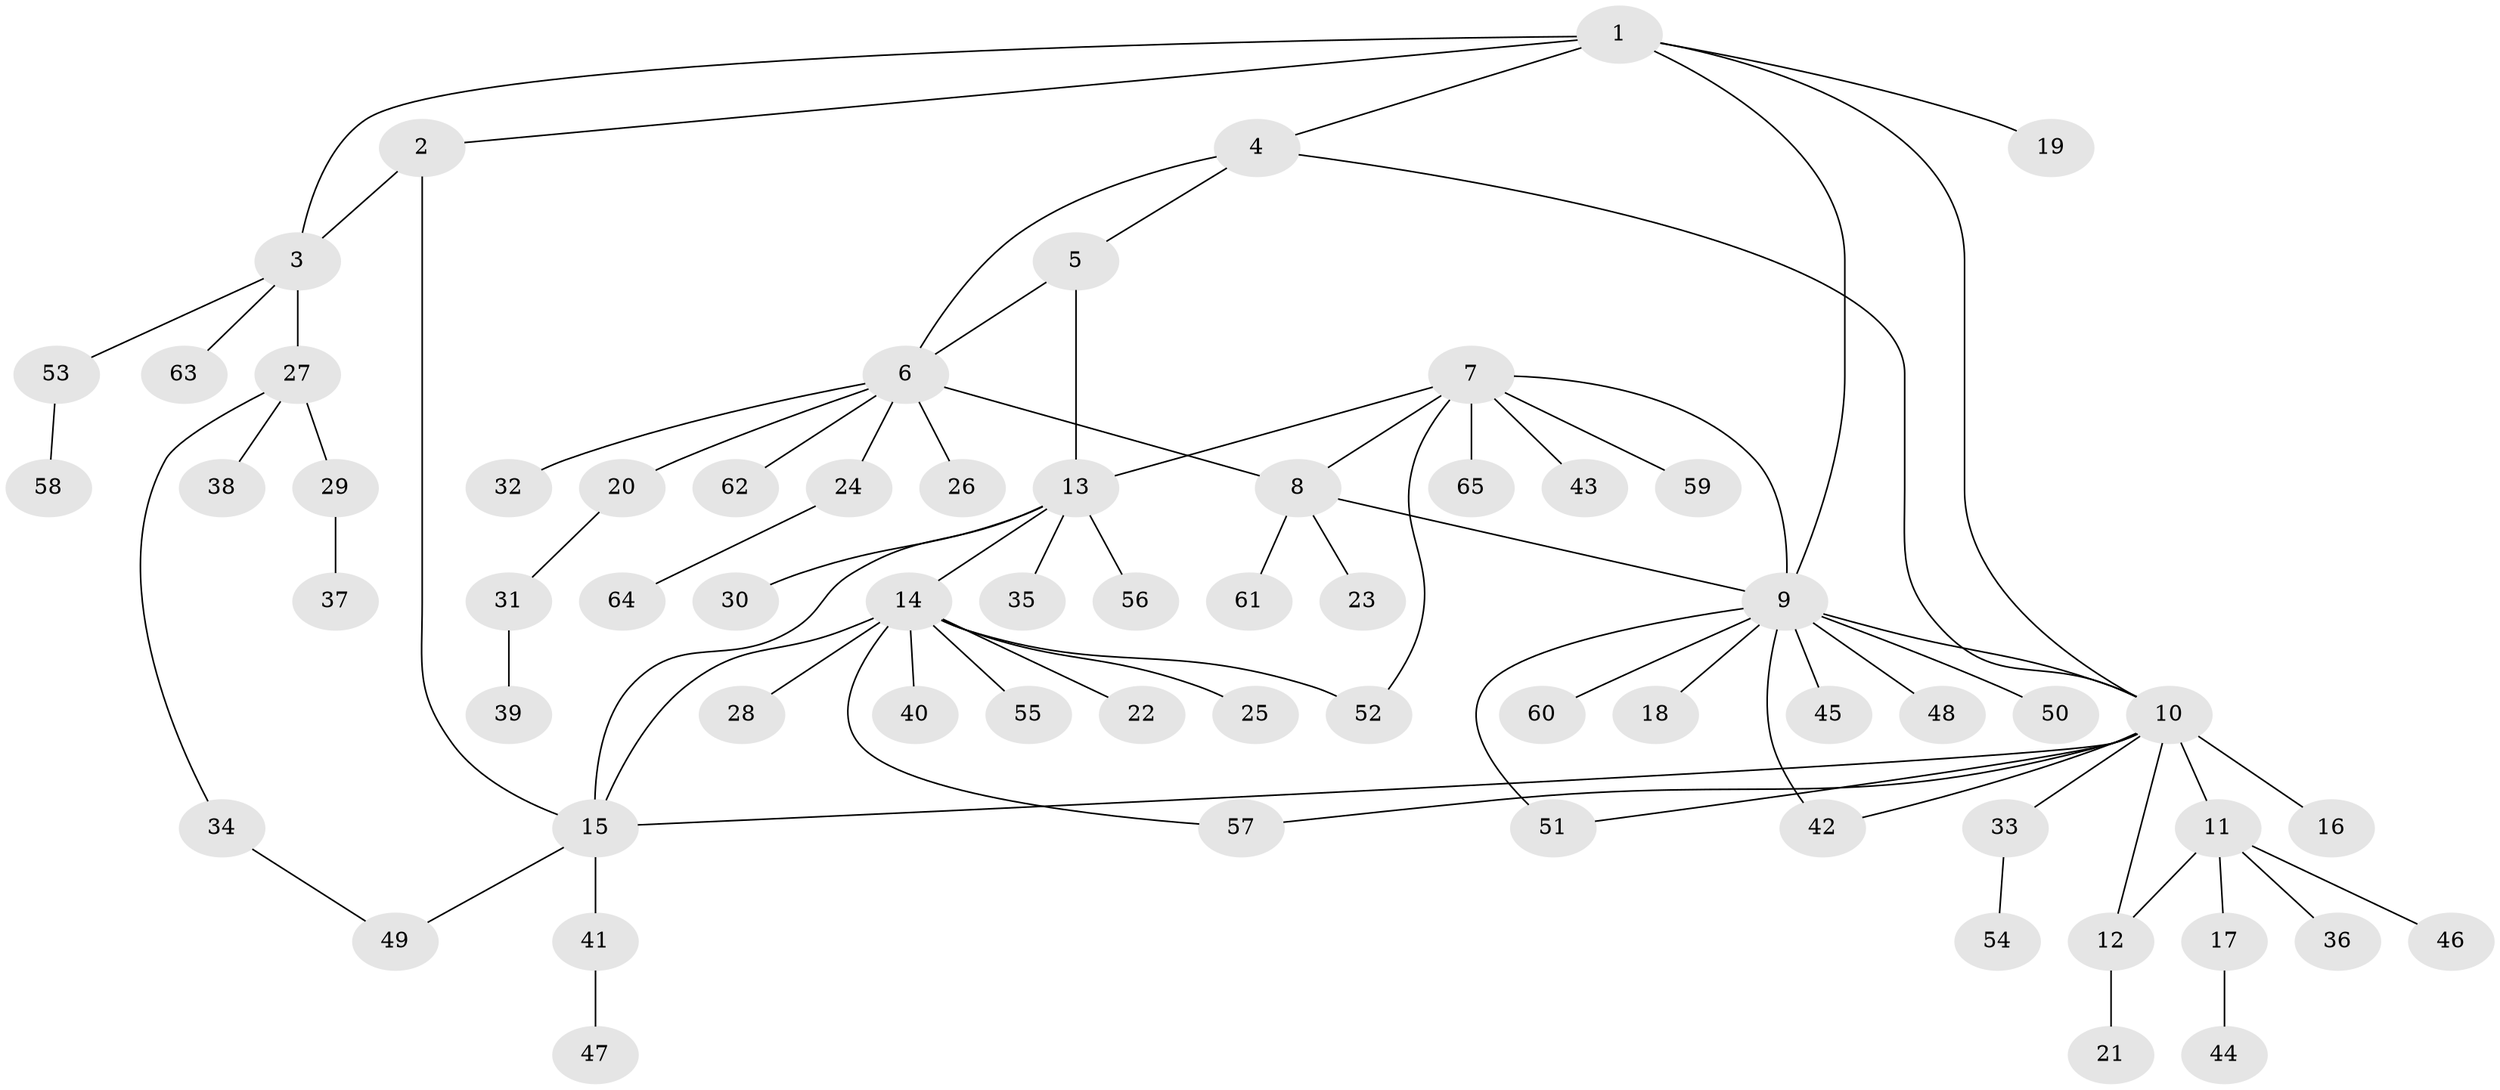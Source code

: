 // coarse degree distribution, {6: 0.08888888888888889, 5: 0.022222222222222223, 3: 0.022222222222222223, 7: 0.022222222222222223, 4: 0.06666666666666667, 9: 0.06666666666666667, 2: 0.08888888888888889, 1: 0.6222222222222222}
// Generated by graph-tools (version 1.1) at 2025/52/02/27/25 19:52:21]
// undirected, 65 vertices, 80 edges
graph export_dot {
graph [start="1"]
  node [color=gray90,style=filled];
  1;
  2;
  3;
  4;
  5;
  6;
  7;
  8;
  9;
  10;
  11;
  12;
  13;
  14;
  15;
  16;
  17;
  18;
  19;
  20;
  21;
  22;
  23;
  24;
  25;
  26;
  27;
  28;
  29;
  30;
  31;
  32;
  33;
  34;
  35;
  36;
  37;
  38;
  39;
  40;
  41;
  42;
  43;
  44;
  45;
  46;
  47;
  48;
  49;
  50;
  51;
  52;
  53;
  54;
  55;
  56;
  57;
  58;
  59;
  60;
  61;
  62;
  63;
  64;
  65;
  1 -- 2;
  1 -- 3;
  1 -- 4;
  1 -- 9;
  1 -- 10;
  1 -- 19;
  2 -- 3;
  2 -- 15;
  3 -- 27;
  3 -- 53;
  3 -- 63;
  4 -- 5;
  4 -- 6;
  4 -- 10;
  5 -- 6;
  5 -- 13;
  6 -- 8;
  6 -- 20;
  6 -- 24;
  6 -- 26;
  6 -- 32;
  6 -- 62;
  7 -- 8;
  7 -- 9;
  7 -- 13;
  7 -- 43;
  7 -- 52;
  7 -- 59;
  7 -- 65;
  8 -- 9;
  8 -- 23;
  8 -- 61;
  9 -- 10;
  9 -- 18;
  9 -- 42;
  9 -- 45;
  9 -- 48;
  9 -- 50;
  9 -- 51;
  9 -- 60;
  10 -- 11;
  10 -- 12;
  10 -- 15;
  10 -- 16;
  10 -- 33;
  10 -- 42;
  10 -- 51;
  10 -- 57;
  11 -- 12;
  11 -- 17;
  11 -- 36;
  11 -- 46;
  12 -- 21;
  13 -- 14;
  13 -- 15;
  13 -- 30;
  13 -- 35;
  13 -- 56;
  14 -- 15;
  14 -- 22;
  14 -- 25;
  14 -- 28;
  14 -- 40;
  14 -- 52;
  14 -- 55;
  14 -- 57;
  15 -- 41;
  15 -- 49;
  17 -- 44;
  20 -- 31;
  24 -- 64;
  27 -- 29;
  27 -- 34;
  27 -- 38;
  29 -- 37;
  31 -- 39;
  33 -- 54;
  34 -- 49;
  41 -- 47;
  53 -- 58;
}
